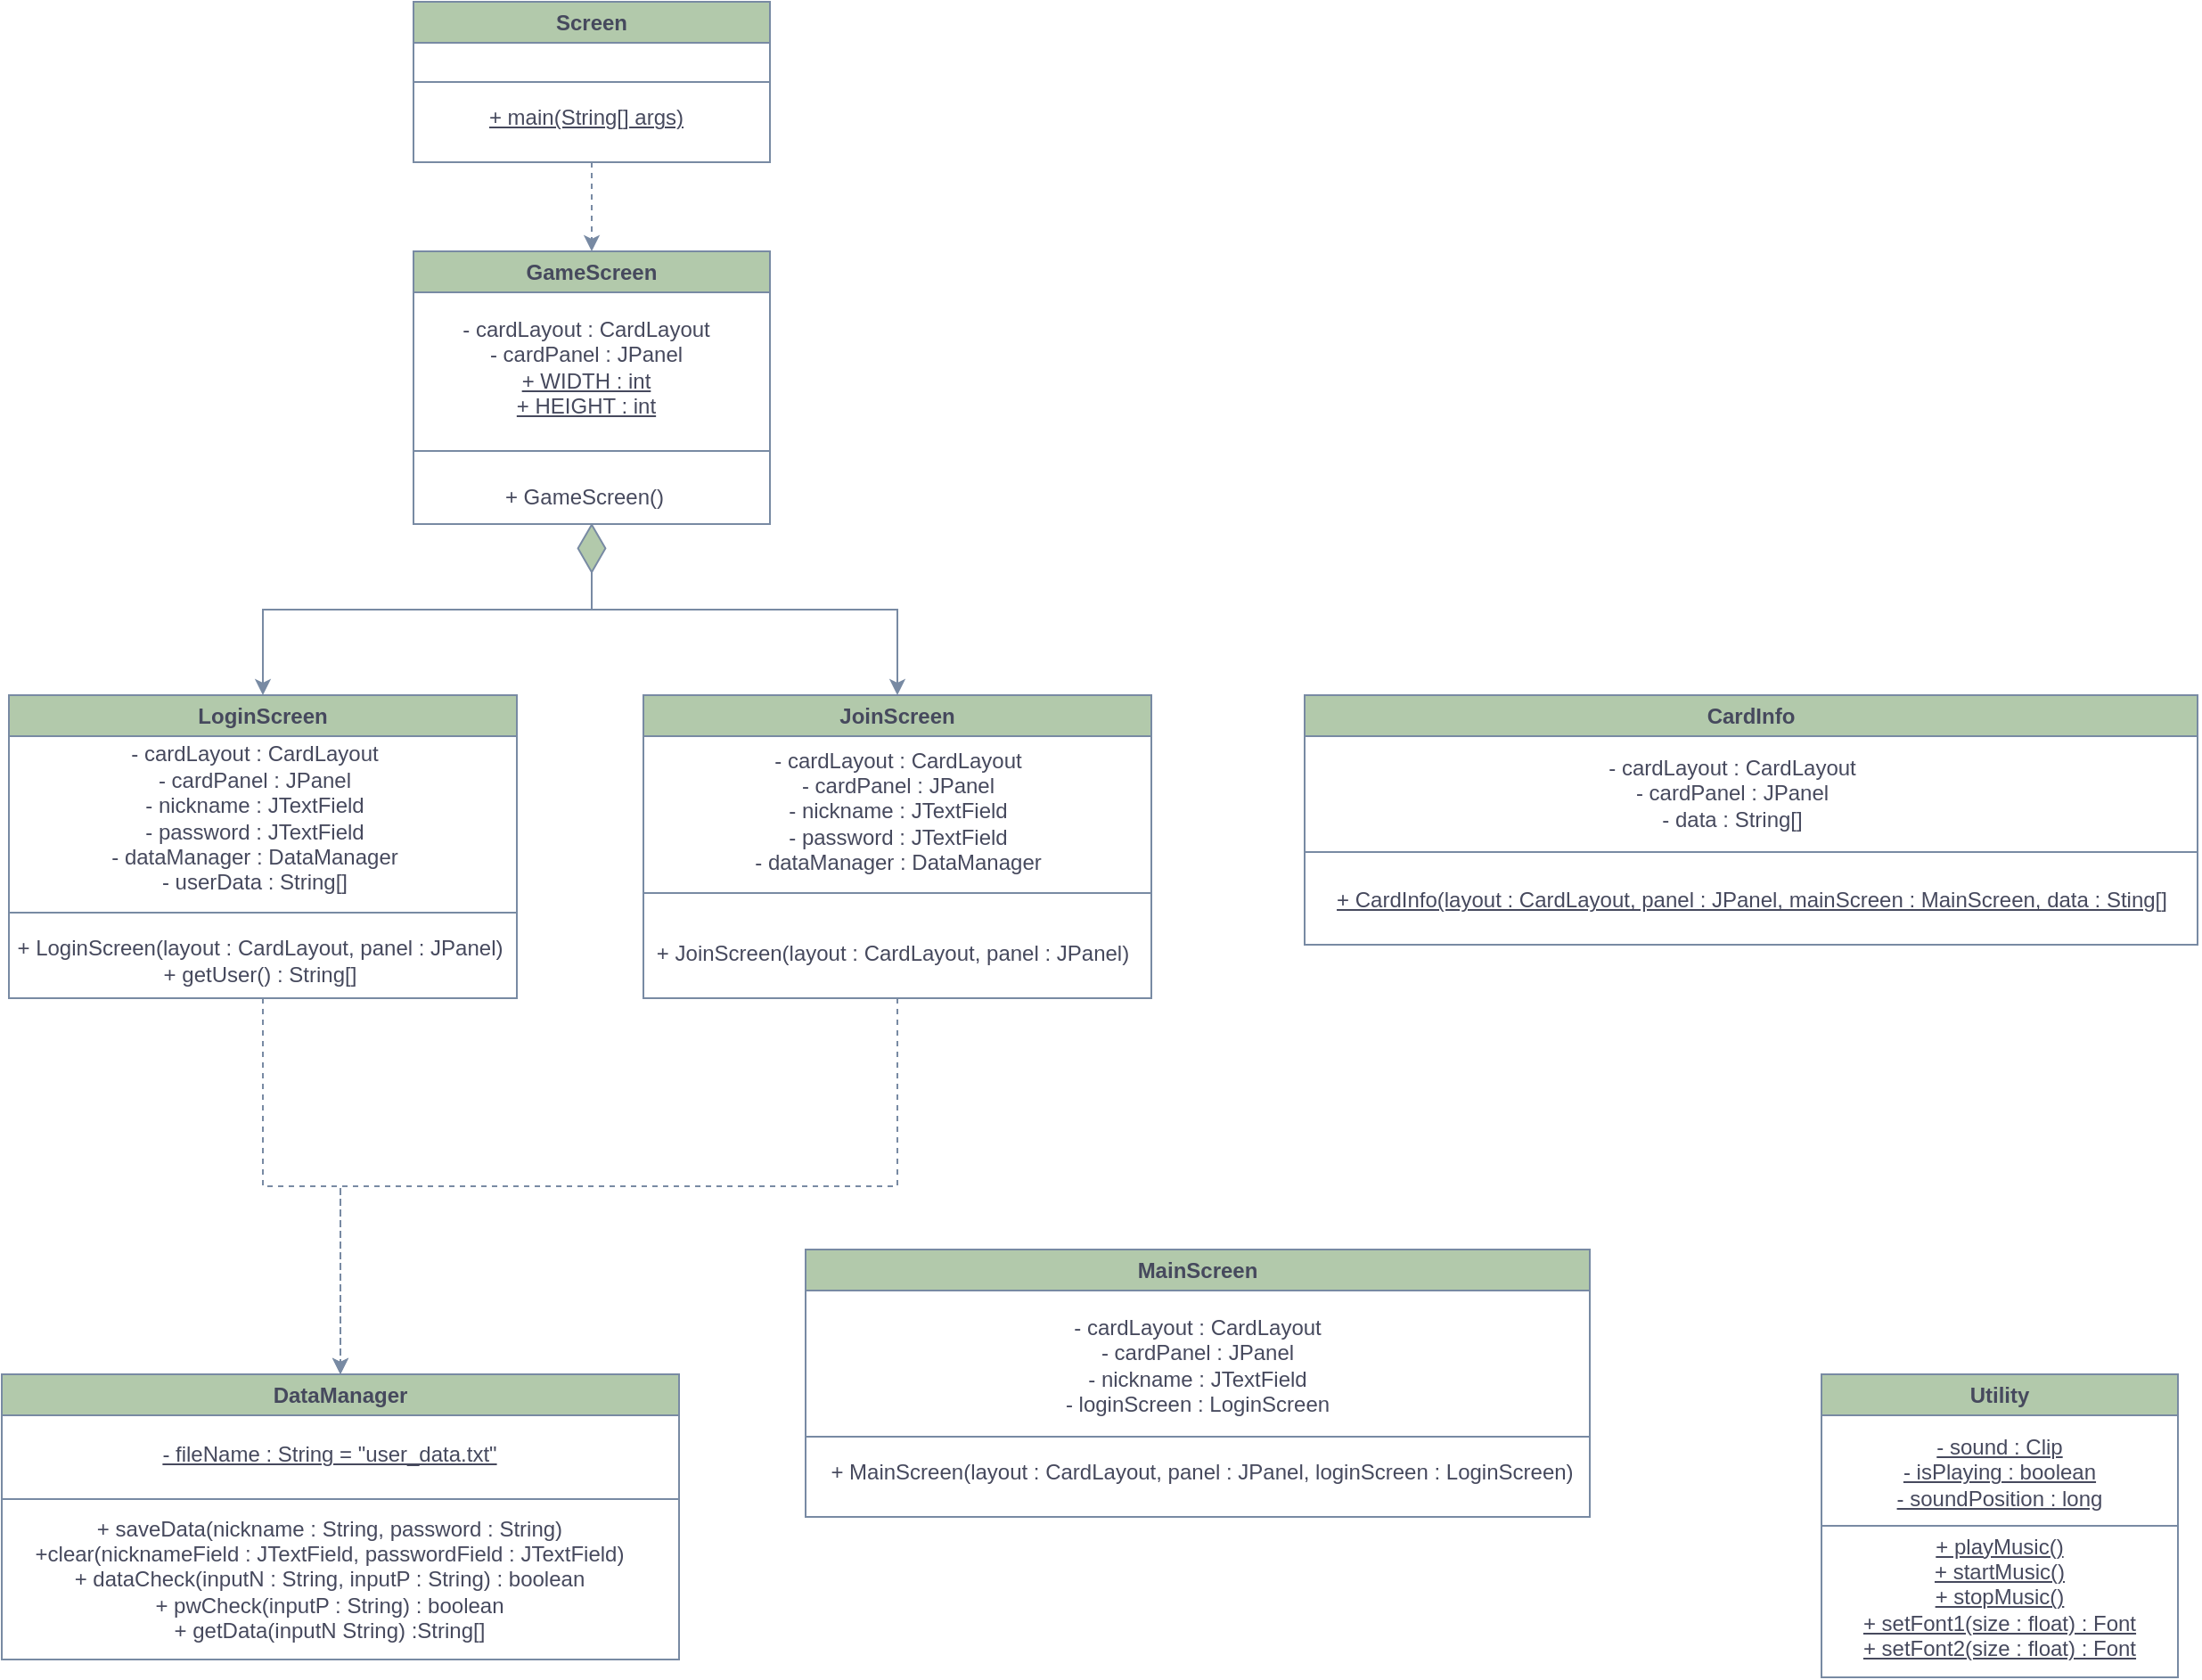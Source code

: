 <mxfile version="22.1.0" type="github">
  <diagram id="C5RBs43oDa-KdzZeNtuy" name="Page-1">
    <mxGraphModel dx="1615" dy="883" grid="1" gridSize="10" guides="1" tooltips="1" connect="1" arrows="1" fold="1" page="1" pageScale="1" pageWidth="827" pageHeight="1169" math="0" shadow="0">
      <root>
        <mxCell id="WIyWlLk6GJQsqaUBKTNV-0" />
        <mxCell id="WIyWlLk6GJQsqaUBKTNV-1" parent="WIyWlLk6GJQsqaUBKTNV-0" />
        <mxCell id="2nOwkgRxG5hWw0p1MQ7W-56" value="" style="group" vertex="1" connectable="0" parent="WIyWlLk6GJQsqaUBKTNV-1">
          <mxGeometry x="70" y="120" width="1220" height="770" as="geometry" />
        </mxCell>
        <mxCell id="2nOwkgRxG5hWw0p1MQ7W-58" style="edgeStyle=orthogonalEdgeStyle;rounded=0;orthogonalLoop=1;jettySize=auto;html=1;strokeColor=#788AA3;fontColor=#46495D;fillColor=#B2C9AB;dashed=1;" edge="1" parent="2nOwkgRxG5hWw0p1MQ7W-56" source="2nOwkgRxG5hWw0p1MQ7W-3">
          <mxGeometry relative="1" as="geometry">
            <mxPoint x="330" y="140" as="targetPoint" />
          </mxGeometry>
        </mxCell>
        <mxCell id="2nOwkgRxG5hWw0p1MQ7W-3" value="Screen" style="swimlane;whiteSpace=wrap;html=1;rounded=0;labelBackgroundColor=none;fillColor=#B2C9AB;strokeColor=#788AA3;fontColor=#46495D;" vertex="1" parent="2nOwkgRxG5hWw0p1MQ7W-56">
          <mxGeometry x="230" width="200" height="90" as="geometry" />
        </mxCell>
        <mxCell id="2nOwkgRxG5hWw0p1MQ7W-13" value="+ main(String[] args)" style="text;html=1;strokeColor=none;fillColor=none;align=center;verticalAlign=middle;whiteSpace=wrap;rounded=0;fontStyle=4;labelBackgroundColor=none;fontColor=#46495D;" vertex="1" parent="2nOwkgRxG5hWw0p1MQ7W-3">
          <mxGeometry x="12" y="50" width="170" height="30" as="geometry" />
        </mxCell>
        <mxCell id="2nOwkgRxG5hWw0p1MQ7W-12" value="" style="endArrow=none;html=1;rounded=0;exitX=0;exitY=0.5;exitDx=0;exitDy=0;entryX=1;entryY=0.5;entryDx=0;entryDy=0;labelBackgroundColor=none;strokeColor=#788AA3;fontColor=default;" edge="1" parent="2nOwkgRxG5hWw0p1MQ7W-56" source="2nOwkgRxG5hWw0p1MQ7W-3" target="2nOwkgRxG5hWw0p1MQ7W-3">
          <mxGeometry width="50" height="50" relative="1" as="geometry">
            <mxPoint x="240" y="190" as="sourcePoint" />
            <mxPoint x="350" y="400" as="targetPoint" />
          </mxGeometry>
        </mxCell>
        <mxCell id="2nOwkgRxG5hWw0p1MQ7W-22" value="" style="group;rounded=0;labelBackgroundColor=none;fontColor=#46495D;" vertex="1" connectable="0" parent="2nOwkgRxG5hWw0p1MQ7W-56">
          <mxGeometry x="230" y="150" width="200" height="150" as="geometry" />
        </mxCell>
        <mxCell id="2nOwkgRxG5hWw0p1MQ7W-4" value="GameScreen" style="swimlane;whiteSpace=wrap;html=1;rounded=0;labelBackgroundColor=none;fillColor=#B2C9AB;strokeColor=#788AA3;fontColor=#46495D;" vertex="1" parent="2nOwkgRxG5hWw0p1MQ7W-22">
          <mxGeometry y="-10" width="200" height="153" as="geometry" />
        </mxCell>
        <mxCell id="2nOwkgRxG5hWw0p1MQ7W-16" value="- cardLayout : CardLayout&lt;br&gt;- cardPanel : JPanel&lt;br&gt;&lt;u&gt;+ WIDTH : int&lt;br&gt;+ HEIGHT : int&lt;/u&gt;" style="text;html=1;strokeColor=none;fillColor=none;align=center;verticalAlign=middle;whiteSpace=wrap;rounded=0;labelBackgroundColor=none;fontColor=#46495D;" vertex="1" parent="2nOwkgRxG5hWw0p1MQ7W-4">
          <mxGeometry x="18" y="50" width="158" height="30" as="geometry" />
        </mxCell>
        <mxCell id="2nOwkgRxG5hWw0p1MQ7W-15" value="" style="endArrow=none;html=1;rounded=0;exitX=0;exitY=0.5;exitDx=0;exitDy=0;entryX=1;entryY=0.5;entryDx=0;entryDy=0;labelBackgroundColor=none;strokeColor=#788AA3;fontColor=default;" edge="1" parent="2nOwkgRxG5hWw0p1MQ7W-22">
          <mxGeometry width="50" height="50" relative="1" as="geometry">
            <mxPoint y="102" as="sourcePoint" />
            <mxPoint x="200" y="102" as="targetPoint" />
          </mxGeometry>
        </mxCell>
        <mxCell id="2nOwkgRxG5hWw0p1MQ7W-17" value="+ GameScreen()" style="text;html=1;strokeColor=none;fillColor=none;align=center;verticalAlign=middle;whiteSpace=wrap;rounded=0;labelBackgroundColor=none;fontColor=#46495D;" vertex="1" parent="2nOwkgRxG5hWw0p1MQ7W-22">
          <mxGeometry x="37" y="113" width="118" height="30" as="geometry" />
        </mxCell>
        <mxCell id="2nOwkgRxG5hWw0p1MQ7W-26" value="" style="group;rounded=0;labelBackgroundColor=none;fontColor=#46495D;" vertex="1" connectable="0" parent="2nOwkgRxG5hWw0p1MQ7W-56">
          <mxGeometry x="359" y="389" width="285.0" height="170" as="geometry" />
        </mxCell>
        <mxCell id="2nOwkgRxG5hWw0p1MQ7W-8" value="JoinScreen" style="swimlane;whiteSpace=wrap;html=1;rounded=0;labelBackgroundColor=none;fillColor=#B2C9AB;strokeColor=#788AA3;fontColor=#46495D;" vertex="1" parent="2nOwkgRxG5hWw0p1MQ7W-26">
          <mxGeometry width="285" height="170" as="geometry" />
        </mxCell>
        <mxCell id="2nOwkgRxG5hWw0p1MQ7W-19" value="- cardLayout : CardLayout&lt;br style=&quot;border-color: var(--border-color);&quot;&gt;- cardPanel : JPanel&lt;br&gt;- nickname : JTextField&lt;br&gt;- password : JTextField&lt;br&gt;- dataManager : DataManager" style="text;html=1;strokeColor=none;fillColor=none;align=center;verticalAlign=middle;whiteSpace=wrap;rounded=0;labelBackgroundColor=none;fontColor=#46495D;" vertex="1" parent="2nOwkgRxG5hWw0p1MQ7W-8">
          <mxGeometry x="52.5" y="50" width="180" height="30" as="geometry" />
        </mxCell>
        <mxCell id="2nOwkgRxG5hWw0p1MQ7W-24" value="+ JoinScreen(layout : CardLayout, panel : JPanel)" style="text;html=1;strokeColor=none;fillColor=none;align=center;verticalAlign=middle;whiteSpace=wrap;rounded=0;labelBackgroundColor=none;fontColor=#46495D;" vertex="1" parent="2nOwkgRxG5hWw0p1MQ7W-8">
          <mxGeometry x="-5" y="130" width="290" height="30" as="geometry" />
        </mxCell>
        <mxCell id="2nOwkgRxG5hWw0p1MQ7W-23" value="" style="endArrow=none;html=1;rounded=0;entryX=1;entryY=0.5;entryDx=0;entryDy=0;exitX=0;exitY=0.5;exitDx=0;exitDy=0;labelBackgroundColor=none;strokeColor=#788AA3;fontColor=default;" edge="1" parent="2nOwkgRxG5hWw0p1MQ7W-26">
          <mxGeometry width="50" height="50" relative="1" as="geometry">
            <mxPoint y="111" as="sourcePoint" />
            <mxPoint x="285.0" y="111" as="targetPoint" />
          </mxGeometry>
        </mxCell>
        <mxCell id="2nOwkgRxG5hWw0p1MQ7W-35" value="" style="group;rounded=0;labelBackgroundColor=none;fontColor=#46495D;" vertex="1" connectable="0" parent="2nOwkgRxG5hWw0p1MQ7W-56">
          <mxGeometry x="-1" y="389" width="290" height="170" as="geometry" />
        </mxCell>
        <mxCell id="2nOwkgRxG5hWw0p1MQ7W-28" value="- cardLayout : CardLayout&lt;br style=&quot;border-color: var(--border-color);&quot;&gt;- cardPanel : JPanel&lt;br&gt;- nickname : JTextField&lt;br&gt;- password : JTextField&lt;br&gt;- dataManager : DataManager&lt;br&gt;- userData : String[]" style="text;html=1;strokeColor=none;fillColor=none;align=center;verticalAlign=middle;whiteSpace=wrap;rounded=0;labelBackgroundColor=none;fontColor=#46495D;" vertex="1" parent="2nOwkgRxG5hWw0p1MQ7W-35">
          <mxGeometry x="52" y="54" width="180" height="30" as="geometry" />
        </mxCell>
        <mxCell id="2nOwkgRxG5hWw0p1MQ7W-29" value="+ LoginScreen(layout : CardLayout, panel : JPanel)&lt;br&gt;+ getUser() : String[]" style="text;html=1;strokeColor=none;fillColor=none;align=center;verticalAlign=middle;whiteSpace=wrap;rounded=0;labelBackgroundColor=none;fontColor=#46495D;" vertex="1" parent="2nOwkgRxG5hWw0p1MQ7W-35">
          <mxGeometry y="134" width="290" height="30" as="geometry" />
        </mxCell>
        <mxCell id="2nOwkgRxG5hWw0p1MQ7W-30" value="" style="group;rounded=0;labelBackgroundColor=none;fontColor=#46495D;" vertex="1" connectable="0" parent="2nOwkgRxG5hWw0p1MQ7W-35">
          <mxGeometry x="4" width="285.0" height="170" as="geometry" />
        </mxCell>
        <mxCell id="2nOwkgRxG5hWw0p1MQ7W-31" value="LoginScreen" style="swimlane;whiteSpace=wrap;html=1;rounded=0;labelBackgroundColor=none;fillColor=#B2C9AB;strokeColor=#788AA3;fontColor=#46495D;" vertex="1" parent="2nOwkgRxG5hWw0p1MQ7W-30">
          <mxGeometry width="285" height="170" as="geometry" />
        </mxCell>
        <mxCell id="2nOwkgRxG5hWw0p1MQ7W-34" value="" style="endArrow=none;html=1;rounded=0;entryX=1;entryY=0.5;entryDx=0;entryDy=0;exitX=0;exitY=0.5;exitDx=0;exitDy=0;labelBackgroundColor=none;strokeColor=#788AA3;fontColor=default;" edge="1" parent="2nOwkgRxG5hWw0p1MQ7W-30">
          <mxGeometry width="50" height="50" relative="1" as="geometry">
            <mxPoint y="122" as="sourcePoint" />
            <mxPoint x="285.0" y="122" as="targetPoint" />
          </mxGeometry>
        </mxCell>
        <mxCell id="2nOwkgRxG5hWw0p1MQ7W-39" value="" style="group;rounded=0;labelBackgroundColor=none;fontColor=#46495D;" vertex="1" connectable="0" parent="2nOwkgRxG5hWw0p1MQ7W-56">
          <mxGeometry x="-1" y="770" width="380" height="160" as="geometry" />
        </mxCell>
        <mxCell id="2nOwkgRxG5hWw0p1MQ7W-9" value="DataManager" style="swimlane;whiteSpace=wrap;html=1;rounded=0;labelBackgroundColor=none;fillColor=#B2C9AB;strokeColor=#788AA3;fontColor=#46495D;" vertex="1" parent="2nOwkgRxG5hWw0p1MQ7W-39">
          <mxGeometry width="380" height="160" as="geometry" />
        </mxCell>
        <mxCell id="2nOwkgRxG5hWw0p1MQ7W-36" value="&lt;u&gt;- fileName : String = &quot;user_data.txt&quot;&lt;/u&gt;" style="text;html=1;strokeColor=none;fillColor=none;align=center;verticalAlign=middle;whiteSpace=wrap;rounded=0;labelBackgroundColor=none;fontColor=#46495D;" vertex="1" parent="2nOwkgRxG5hWw0p1MQ7W-9">
          <mxGeometry x="74" y="30" width="220" height="30" as="geometry" />
        </mxCell>
        <mxCell id="2nOwkgRxG5hWw0p1MQ7W-37" value="+ saveData(nickname : String, password : String)&lt;br&gt;+clear(nicknameField : JTextField, passwordField : JTextField)&lt;br&gt;+ dataCheck(inputN : String, inputP : String) : boolean&lt;br&gt;+ pwCheck(inputP : String) : boolean&lt;br&gt;+ getData(inputN String) :String[]" style="text;html=1;strokeColor=none;fillColor=none;align=center;verticalAlign=middle;whiteSpace=wrap;rounded=0;labelBackgroundColor=none;fontColor=#46495D;" vertex="1" parent="2nOwkgRxG5hWw0p1MQ7W-9">
          <mxGeometry x="-1" y="100" width="370" height="30" as="geometry" />
        </mxCell>
        <mxCell id="2nOwkgRxG5hWw0p1MQ7W-38" value="" style="endArrow=none;html=1;rounded=0;labelBackgroundColor=none;strokeColor=#788AA3;fontColor=default;" edge="1" parent="2nOwkgRxG5hWw0p1MQ7W-39">
          <mxGeometry width="50" height="50" relative="1" as="geometry">
            <mxPoint y="70" as="sourcePoint" />
            <mxPoint x="380" y="70" as="targetPoint" />
          </mxGeometry>
        </mxCell>
        <mxCell id="2nOwkgRxG5hWw0p1MQ7W-50" value="" style="group;labelBackgroundColor=none;fontColor=#46495D;" vertex="1" connectable="0" parent="2nOwkgRxG5hWw0p1MQ7W-56">
          <mxGeometry x="730" y="389" width="501" height="140" as="geometry" />
        </mxCell>
        <mxCell id="2nOwkgRxG5hWw0p1MQ7W-45" value="CardInfo" style="swimlane;whiteSpace=wrap;html=1;rounded=0;labelBackgroundColor=none;fillColor=#B2C9AB;strokeColor=#788AA3;fontColor=#46495D;" vertex="1" parent="2nOwkgRxG5hWw0p1MQ7W-50">
          <mxGeometry width="501" height="140" as="geometry" />
        </mxCell>
        <mxCell id="2nOwkgRxG5hWw0p1MQ7W-46" value="- cardLayout : CardLayout&lt;br&gt;- cardPanel : JPanel&lt;br&gt;- data : String[]" style="text;html=1;strokeColor=none;fillColor=none;align=center;verticalAlign=middle;whiteSpace=wrap;rounded=0;labelBackgroundColor=none;fontColor=#46495D;" vertex="1" parent="2nOwkgRxG5hWw0p1MQ7W-45">
          <mxGeometry x="160" y="40" width="160" height="30" as="geometry" />
        </mxCell>
        <mxCell id="2nOwkgRxG5hWw0p1MQ7W-47" value="&lt;u&gt;+ CardInfo(layout : CardLayout, panel : JPanel, mainScreen : MainScreen, data : Sting[]&lt;br&gt;&lt;/u&gt;" style="text;html=1;strokeColor=none;fillColor=none;align=center;verticalAlign=middle;whiteSpace=wrap;rounded=0;labelBackgroundColor=none;fontColor=#46495D;" vertex="1" parent="2nOwkgRxG5hWw0p1MQ7W-45">
          <mxGeometry x="15.5" y="100" width="470" height="30" as="geometry" />
        </mxCell>
        <mxCell id="2nOwkgRxG5hWw0p1MQ7W-48" value="" style="endArrow=none;html=1;exitX=0;exitY=0.5;exitDx=0;exitDy=0;entryX=1;entryY=0.5;entryDx=0;entryDy=0;labelBackgroundColor=none;strokeColor=#788AA3;fontColor=default;" edge="1" parent="2nOwkgRxG5hWw0p1MQ7W-50">
          <mxGeometry width="50" height="50" relative="1" as="geometry">
            <mxPoint y="88" as="sourcePoint" />
            <mxPoint x="501" y="88" as="targetPoint" />
          </mxGeometry>
        </mxCell>
        <mxCell id="2nOwkgRxG5hWw0p1MQ7W-52" value="MainScreen" style="swimlane;whiteSpace=wrap;html=1;rounded=0;labelBackgroundColor=none;fillColor=#B2C9AB;strokeColor=#788AA3;fontColor=#46495D;" vertex="1" parent="2nOwkgRxG5hWw0p1MQ7W-56">
          <mxGeometry x="450" y="700" width="440" height="150" as="geometry" />
        </mxCell>
        <mxCell id="2nOwkgRxG5hWw0p1MQ7W-53" value="- cardLayout : CardLayout&lt;br style=&quot;border-color: var(--border-color);&quot;&gt;- cardPanel : JPanel&lt;br&gt;- nickname : JTextField&lt;br&gt;- loginScreen : LoginScreen" style="text;html=1;strokeColor=none;fillColor=none;align=center;verticalAlign=middle;whiteSpace=wrap;rounded=0;labelBackgroundColor=none;fontColor=#46495D;" vertex="1" parent="2nOwkgRxG5hWw0p1MQ7W-52">
          <mxGeometry x="130" y="50" width="180" height="30" as="geometry" />
        </mxCell>
        <mxCell id="2nOwkgRxG5hWw0p1MQ7W-54" value="+ MainScreen(layout : CardLayout, panel : JPanel, loginScreen : LoginScreen)" style="text;html=1;strokeColor=none;fillColor=none;align=center;verticalAlign=middle;whiteSpace=wrap;rounded=0;labelBackgroundColor=none;fontColor=#46495D;" vertex="1" parent="2nOwkgRxG5hWw0p1MQ7W-52">
          <mxGeometry x="5" y="110" width="435" height="30" as="geometry" />
        </mxCell>
        <mxCell id="2nOwkgRxG5hWw0p1MQ7W-55" value="" style="endArrow=none;html=1;rounded=0;exitX=0;exitY=0.5;exitDx=0;exitDy=0;labelBackgroundColor=none;strokeColor=#788AA3;fontColor=default;" edge="1" parent="2nOwkgRxG5hWw0p1MQ7W-52">
          <mxGeometry width="50" height="50" relative="1" as="geometry">
            <mxPoint y="105" as="sourcePoint" />
            <mxPoint x="440" y="105" as="targetPoint" />
          </mxGeometry>
        </mxCell>
        <mxCell id="2nOwkgRxG5hWw0p1MQ7W-59" style="edgeStyle=orthogonalEdgeStyle;rounded=0;orthogonalLoop=1;jettySize=auto;html=1;strokeColor=#788AA3;fontColor=#46495D;fillColor=#B2C9AB;" edge="1" parent="2nOwkgRxG5hWw0p1MQ7W-56" source="2nOwkgRxG5hWw0p1MQ7W-4" target="2nOwkgRxG5hWw0p1MQ7W-31">
          <mxGeometry relative="1" as="geometry" />
        </mxCell>
        <mxCell id="2nOwkgRxG5hWw0p1MQ7W-60" style="edgeStyle=orthogonalEdgeStyle;rounded=0;orthogonalLoop=1;jettySize=auto;html=1;strokeColor=#788AA3;fontColor=#46495D;fillColor=#B2C9AB;" edge="1" parent="2nOwkgRxG5hWw0p1MQ7W-56" source="2nOwkgRxG5hWw0p1MQ7W-4" target="2nOwkgRxG5hWw0p1MQ7W-8">
          <mxGeometry relative="1" as="geometry" />
        </mxCell>
        <mxCell id="2nOwkgRxG5hWw0p1MQ7W-63" value="" style="html=1;whiteSpace=wrap;aspect=fixed;shape=isoRectangle;strokeColor=#788AA3;fontColor=#46495D;fillColor=#B2C9AB;rotation=-90;" vertex="1" parent="2nOwkgRxG5hWw0p1MQ7W-56">
          <mxGeometry x="316.67" y="298.67" width="26.67" height="16" as="geometry" />
        </mxCell>
        <mxCell id="2nOwkgRxG5hWw0p1MQ7W-64" style="edgeStyle=orthogonalEdgeStyle;rounded=0;orthogonalLoop=1;jettySize=auto;html=1;entryX=0.5;entryY=0;entryDx=0;entryDy=0;strokeColor=#788AA3;fontColor=#46495D;fillColor=#B2C9AB;dashed=1;" edge="1" parent="2nOwkgRxG5hWw0p1MQ7W-56" source="2nOwkgRxG5hWw0p1MQ7W-31" target="2nOwkgRxG5hWw0p1MQ7W-9">
          <mxGeometry relative="1" as="geometry" />
        </mxCell>
        <mxCell id="2nOwkgRxG5hWw0p1MQ7W-65" style="edgeStyle=orthogonalEdgeStyle;rounded=0;orthogonalLoop=1;jettySize=auto;html=1;strokeColor=#788AA3;fontColor=#46495D;fillColor=#B2C9AB;dashed=1;" edge="1" parent="2nOwkgRxG5hWw0p1MQ7W-56" source="2nOwkgRxG5hWw0p1MQ7W-8" target="2nOwkgRxG5hWw0p1MQ7W-9">
          <mxGeometry relative="1" as="geometry" />
        </mxCell>
        <mxCell id="2nOwkgRxG5hWw0p1MQ7W-10" value="Utility" style="swimlane;whiteSpace=wrap;html=1;rounded=0;labelBackgroundColor=none;fillColor=#B2C9AB;strokeColor=#788AA3;fontColor=#46495D;" vertex="1" parent="WIyWlLk6GJQsqaUBKTNV-1">
          <mxGeometry x="1090" y="890" width="200" height="170" as="geometry" />
        </mxCell>
        <mxCell id="2nOwkgRxG5hWw0p1MQ7W-40" value="&lt;u&gt;- sound : Clip&lt;br&gt;- isPlaying : boolean&lt;br&gt;- soundPosition : long&lt;/u&gt;" style="text;html=1;strokeColor=none;fillColor=none;align=center;verticalAlign=middle;whiteSpace=wrap;rounded=0;labelBackgroundColor=none;fontColor=#46495D;" vertex="1" parent="2nOwkgRxG5hWw0p1MQ7W-10">
          <mxGeometry x="20" y="40" width="160" height="30" as="geometry" />
        </mxCell>
        <mxCell id="2nOwkgRxG5hWw0p1MQ7W-41" value="&lt;u&gt;+ playMusic()&lt;br&gt;+ startMusic()&lt;br&gt;+ stopMusic()&lt;br&gt;+ setFont1(size : float) : Font&lt;br&gt;&lt;/u&gt;&lt;u style=&quot;border-color: var(--border-color);&quot;&gt;+ setFont2(size : float) : Font&lt;/u&gt;&lt;u&gt;&lt;br&gt;&lt;/u&gt;" style="text;html=1;strokeColor=none;fillColor=none;align=center;verticalAlign=middle;whiteSpace=wrap;rounded=0;labelBackgroundColor=none;fontColor=#46495D;" vertex="1" parent="2nOwkgRxG5hWw0p1MQ7W-10">
          <mxGeometry x="20" y="110" width="160" height="30" as="geometry" />
        </mxCell>
        <mxCell id="2nOwkgRxG5hWw0p1MQ7W-42" value="" style="endArrow=none;html=1;exitX=0;exitY=0.5;exitDx=0;exitDy=0;entryX=1;entryY=0.5;entryDx=0;entryDy=0;labelBackgroundColor=none;strokeColor=#788AA3;fontColor=default;" edge="1" parent="WIyWlLk6GJQsqaUBKTNV-1" source="2nOwkgRxG5hWw0p1MQ7W-10" target="2nOwkgRxG5hWw0p1MQ7W-10">
          <mxGeometry width="50" height="50" relative="1" as="geometry">
            <mxPoint x="810.5" y="930" as="sourcePoint" />
            <mxPoint x="860.5" y="880" as="targetPoint" />
          </mxGeometry>
        </mxCell>
      </root>
    </mxGraphModel>
  </diagram>
</mxfile>
